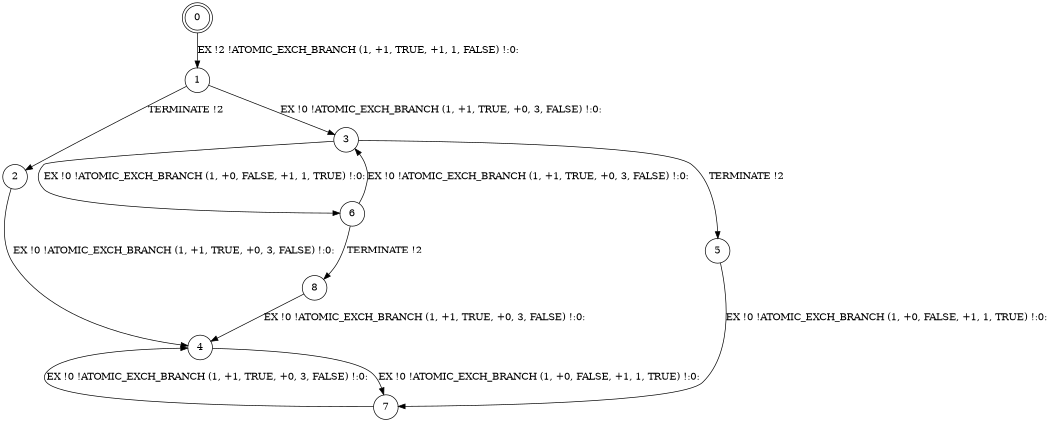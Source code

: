 digraph BCG {
size = "7, 10.5";
center = TRUE;
node [shape = circle];
0 [peripheries = 2];
0 -> 1 [label = "EX !2 !ATOMIC_EXCH_BRANCH (1, +1, TRUE, +1, 1, FALSE) !:0:"];
1 -> 2 [label = "TERMINATE !2"];
1 -> 3 [label = "EX !0 !ATOMIC_EXCH_BRANCH (1, +1, TRUE, +0, 3, FALSE) !:0:"];
2 -> 4 [label = "EX !0 !ATOMIC_EXCH_BRANCH (1, +1, TRUE, +0, 3, FALSE) !:0:"];
3 -> 5 [label = "TERMINATE !2"];
3 -> 6 [label = "EX !0 !ATOMIC_EXCH_BRANCH (1, +0, FALSE, +1, 1, TRUE) !:0:"];
4 -> 7 [label = "EX !0 !ATOMIC_EXCH_BRANCH (1, +0, FALSE, +1, 1, TRUE) !:0:"];
5 -> 7 [label = "EX !0 !ATOMIC_EXCH_BRANCH (1, +0, FALSE, +1, 1, TRUE) !:0:"];
6 -> 8 [label = "TERMINATE !2"];
6 -> 3 [label = "EX !0 !ATOMIC_EXCH_BRANCH (1, +1, TRUE, +0, 3, FALSE) !:0:"];
7 -> 4 [label = "EX !0 !ATOMIC_EXCH_BRANCH (1, +1, TRUE, +0, 3, FALSE) !:0:"];
8 -> 4 [label = "EX !0 !ATOMIC_EXCH_BRANCH (1, +1, TRUE, +0, 3, FALSE) !:0:"];
}
